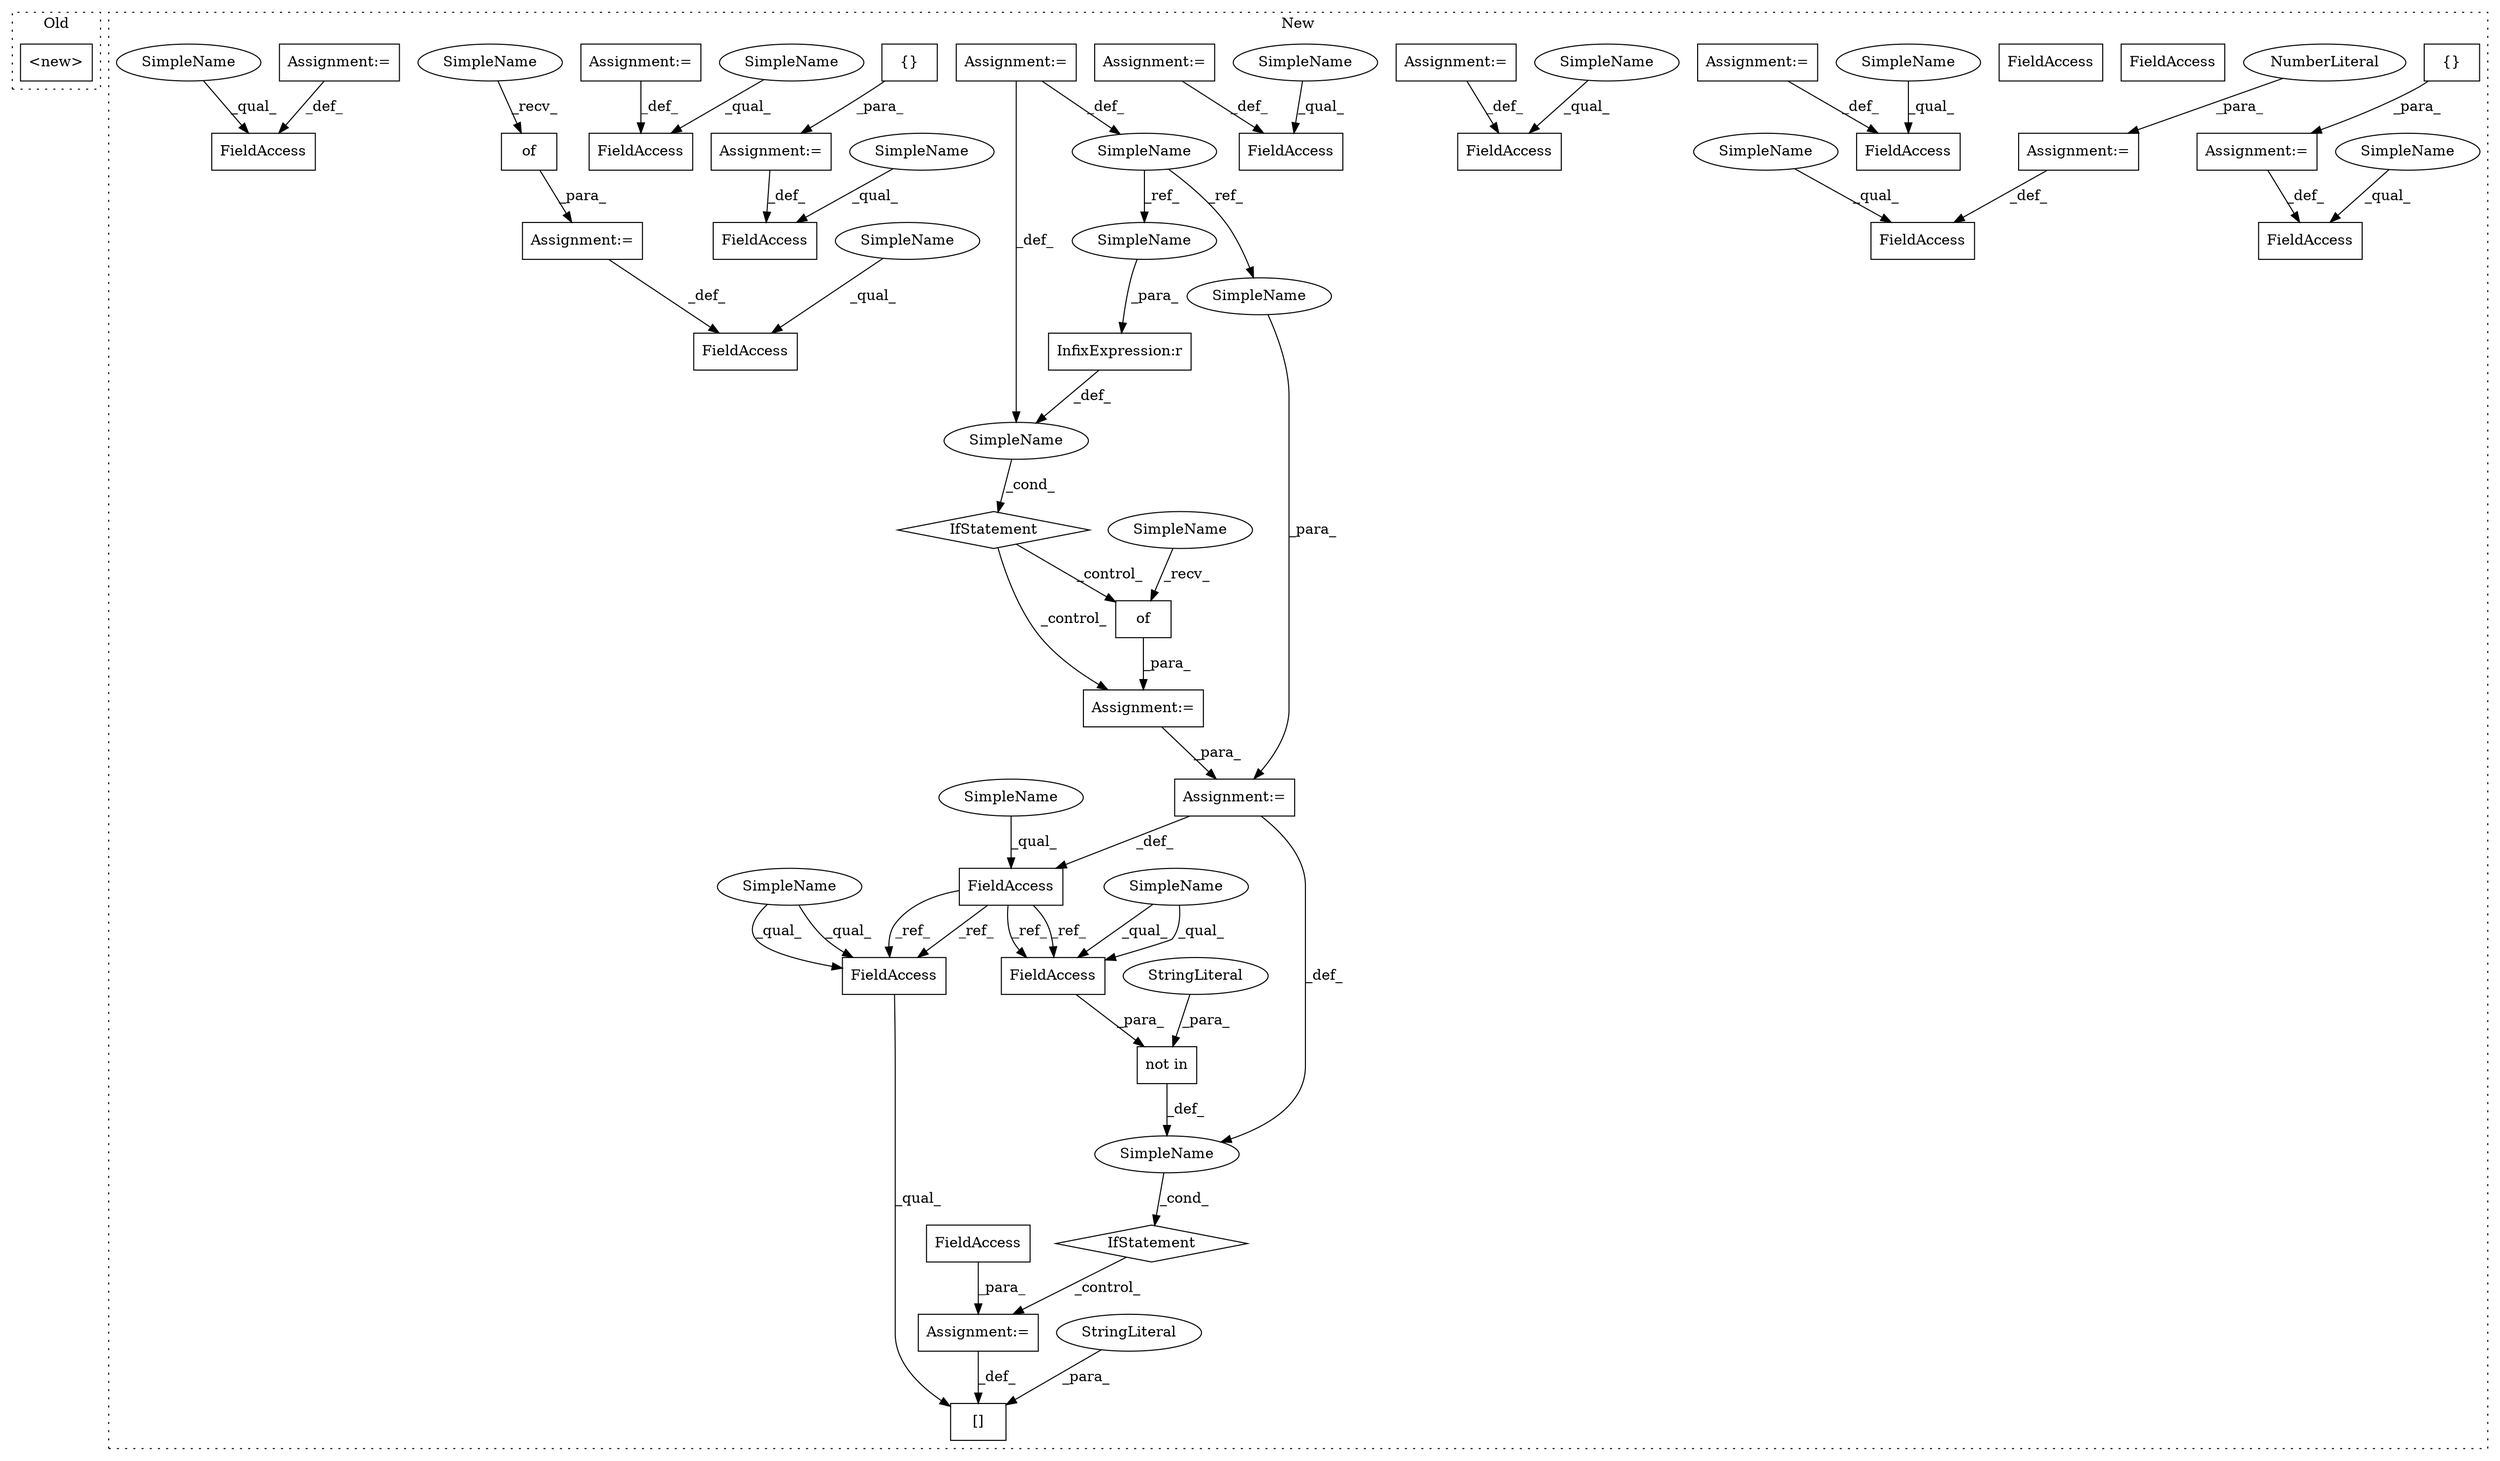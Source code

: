 digraph G {
subgraph cluster0 {
1 [label="<new>" a="46" s="6631" l="8" shape="box"];
label = "Old";
style="dotted";
}
subgraph cluster1 {
2 [label="not in" a="108" s="1247" l="39" shape="box"];
3 [label="IfStatement" a="25" s="1239,1286" l="8,2" shape="diamond"];
4 [label="FieldAccess" a="22" s="1107" l="17" shape="box"];
5 [label="Assignment:=" a="7" s="1329" l="1" shape="box"];
6 [label="SimpleName" a="42" s="" l="" shape="ellipse"];
7 [label="FieldAccess" a="22" s="934" l="16" shape="box"];
8 [label="FieldAccess" a="22" s="1502" l="12" shape="box"];
9 [label="FieldAccess" a="22" s="968" l="12" shape="box"];
10 [label="FieldAccess" a="22" s="1076" l="16" shape="box"];
11 [label="FieldAccess" a="22" s="1330" l="24" shape="box"];
12 [label="{}" a="4" s="1532" l="2" shape="box"];
13 [label="[]" a="2" s="1296,1328" l="18,1" shape="box"];
14 [label="FieldAccess" a="22" s="1540" l="12" shape="box"];
15 [label="{}" a="4" s="1570" l="2" shape="box"];
16 [label="FieldAccess" a="22" s="1052" l="16" shape="box"];
17 [label="FieldAccess" a="22" s="1296" l="17" shape="box"];
18 [label="FieldAccess" a="22" s="1143" l="22" shape="box"];
19 [label="FieldAccess" a="22" s="1189" l="24" shape="box"];
20 [label="FieldAccess" a="22" s="1032" l="9" shape="box"];
21 [label="FieldAccess" a="22" s="1269" l="17" shape="box"];
22 [label="of" a="32" s="1097" l="4" shape="box"];
23 [label="of" a="32" s="888" l="4" shape="box"];
24 [label="InfixExpression:r" a="27" s="853" l="4" shape="box"];
25 [label="SimpleName" a="42" s="" l="" shape="ellipse"];
26 [label="IfStatement" a="25" s="837,861" l="4,2" shape="diamond"];
27 [label="SimpleName" a="42" s="819" l="12" shape="ellipse"];
28 [label="Assignment:=" a="7" s="1124" l="1" shape="box"];
29 [label="Assignment:=" a="7" s="1068" l="1" shape="box"];
30 [label="NumberLiteral" a="34" s="1069" l="1" shape="ellipse"];
31 [label="Assignment:=" a="7" s="1041" l="1" shape="box"];
32 [label="Assignment:=" a="7" s="1552" l="1" shape="box"];
33 [label="Assignment:=" a="7" s="1514" l="1" shape="box"];
34 [label="Assignment:=" a="7" s="883" l="1" shape="box"];
35 [label="Assignment:=" a="7" s="819" l="12" shape="box"];
36 [label="Assignment:=" a="7" s="1092" l="1" shape="box"];
37 [label="Assignment:=" a="7" s="1165" l="1" shape="box"];
38 [label="Assignment:=" a="7" s="1213" l="1" shape="box"];
39 [label="Assignment:=" a="7" s="950" l="1" shape="box"];
40 [label="Assignment:=" a="7" s="980" l="1" shape="box"];
41 [label="StringLiteral" a="45" s="1247" l="14" shape="ellipse"];
42 [label="StringLiteral" a="45" s="1314" l="14" shape="ellipse"];
43 [label="SimpleName" a="42" s="1032" l="4" shape="ellipse"];
44 [label="SimpleName" a="42" s="968" l="4" shape="ellipse"];
45 [label="SimpleName" a="42" s="1076" l="4" shape="ellipse"];
46 [label="SimpleName" a="42" s="1189" l="4" shape="ellipse"];
47 [label="SimpleName" a="42" s="1052" l="4" shape="ellipse"];
48 [label="SimpleName" a="42" s="934" l="4" shape="ellipse"];
49 [label="SimpleName" a="42" s="1502" l="4" shape="ellipse"];
50 [label="SimpleName" a="42" s="1269" l="4" shape="ellipse"];
51 [label="SimpleName" a="42" s="1107" l="4" shape="ellipse"];
52 [label="SimpleName" a="42" s="1540" l="4" shape="ellipse"];
53 [label="SimpleName" a="42" s="1143" l="4" shape="ellipse"];
54 [label="SimpleName" a="42" s="1296" l="4" shape="ellipse"];
55 [label="SimpleName" a="42" s="884" l="3" shape="ellipse"];
56 [label="SimpleName" a="42" s="1093" l="3" shape="ellipse"];
57 [label="FieldAccess" a="22" s="1296" l="17" shape="box"];
58 [label="FieldAccess" a="22" s="1269" l="17" shape="box"];
59 [label="SimpleName" a="42" s="1125" l="12" shape="ellipse"];
60 [label="SimpleName" a="42" s="841" l="12" shape="ellipse"];
label = "New";
style="dotted";
}
2 -> 6 [label="_def_"];
3 -> 5 [label="_control_"];
4 -> 57 [label="_ref_"];
4 -> 58 [label="_ref_"];
4 -> 58 [label="_ref_"];
4 -> 57 [label="_ref_"];
5 -> 13 [label="_def_"];
6 -> 3 [label="_cond_"];
11 -> 5 [label="_para_"];
12 -> 33 [label="_para_"];
15 -> 32 [label="_para_"];
22 -> 36 [label="_para_"];
23 -> 34 [label="_para_"];
24 -> 25 [label="_def_"];
25 -> 26 [label="_cond_"];
26 -> 34 [label="_control_"];
26 -> 23 [label="_control_"];
27 -> 59 [label="_ref_"];
27 -> 60 [label="_ref_"];
28 -> 6 [label="_def_"];
28 -> 4 [label="_def_"];
29 -> 16 [label="_def_"];
30 -> 29 [label="_para_"];
31 -> 20 [label="_def_"];
32 -> 14 [label="_def_"];
33 -> 8 [label="_def_"];
34 -> 28 [label="_para_"];
35 -> 27 [label="_def_"];
35 -> 25 [label="_def_"];
36 -> 10 [label="_def_"];
37 -> 18 [label="_def_"];
38 -> 19 [label="_def_"];
39 -> 7 [label="_def_"];
40 -> 9 [label="_def_"];
41 -> 2 [label="_para_"];
42 -> 13 [label="_para_"];
43 -> 20 [label="_qual_"];
44 -> 9 [label="_qual_"];
45 -> 10 [label="_qual_"];
46 -> 19 [label="_qual_"];
47 -> 16 [label="_qual_"];
48 -> 7 [label="_qual_"];
49 -> 8 [label="_qual_"];
50 -> 58 [label="_qual_"];
50 -> 58 [label="_qual_"];
51 -> 4 [label="_qual_"];
52 -> 14 [label="_qual_"];
53 -> 18 [label="_qual_"];
54 -> 57 [label="_qual_"];
54 -> 57 [label="_qual_"];
55 -> 23 [label="_recv_"];
56 -> 22 [label="_recv_"];
57 -> 13 [label="_qual_"];
58 -> 2 [label="_para_"];
59 -> 28 [label="_para_"];
60 -> 24 [label="_para_"];
}